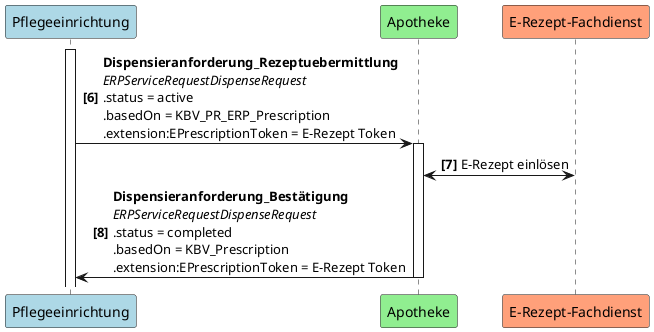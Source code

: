 @startuml UC1_2
autonumber 6 "<b>[0]"
participant Pflegeeinrichtung as PE #LightBlue
participant Apotheke as A #LightGreen
participant "E-Rezept-Fachdienst" as FD #LightSalmon

activate PE
PE -> A++: <b>Dispensieranforderung_Rezeptuebermittlung \n<i>ERPServiceRequestDispenseRequest \n.status = active \n.basedOn = KBV_PR_ERP_Prescription \n.extension:EPrescriptionToken = E-Rezept Token
A <-> FD: E-Rezept einlösen
A -> PE--: <b>Dispensieranforderung_Bestätigung \n<i>ERPServiceRequestDispenseRequest \n.status = completed \n.basedOn = KBV_Prescription \n.extension:EPrescriptionToken = E-Rezept Token
@enduml